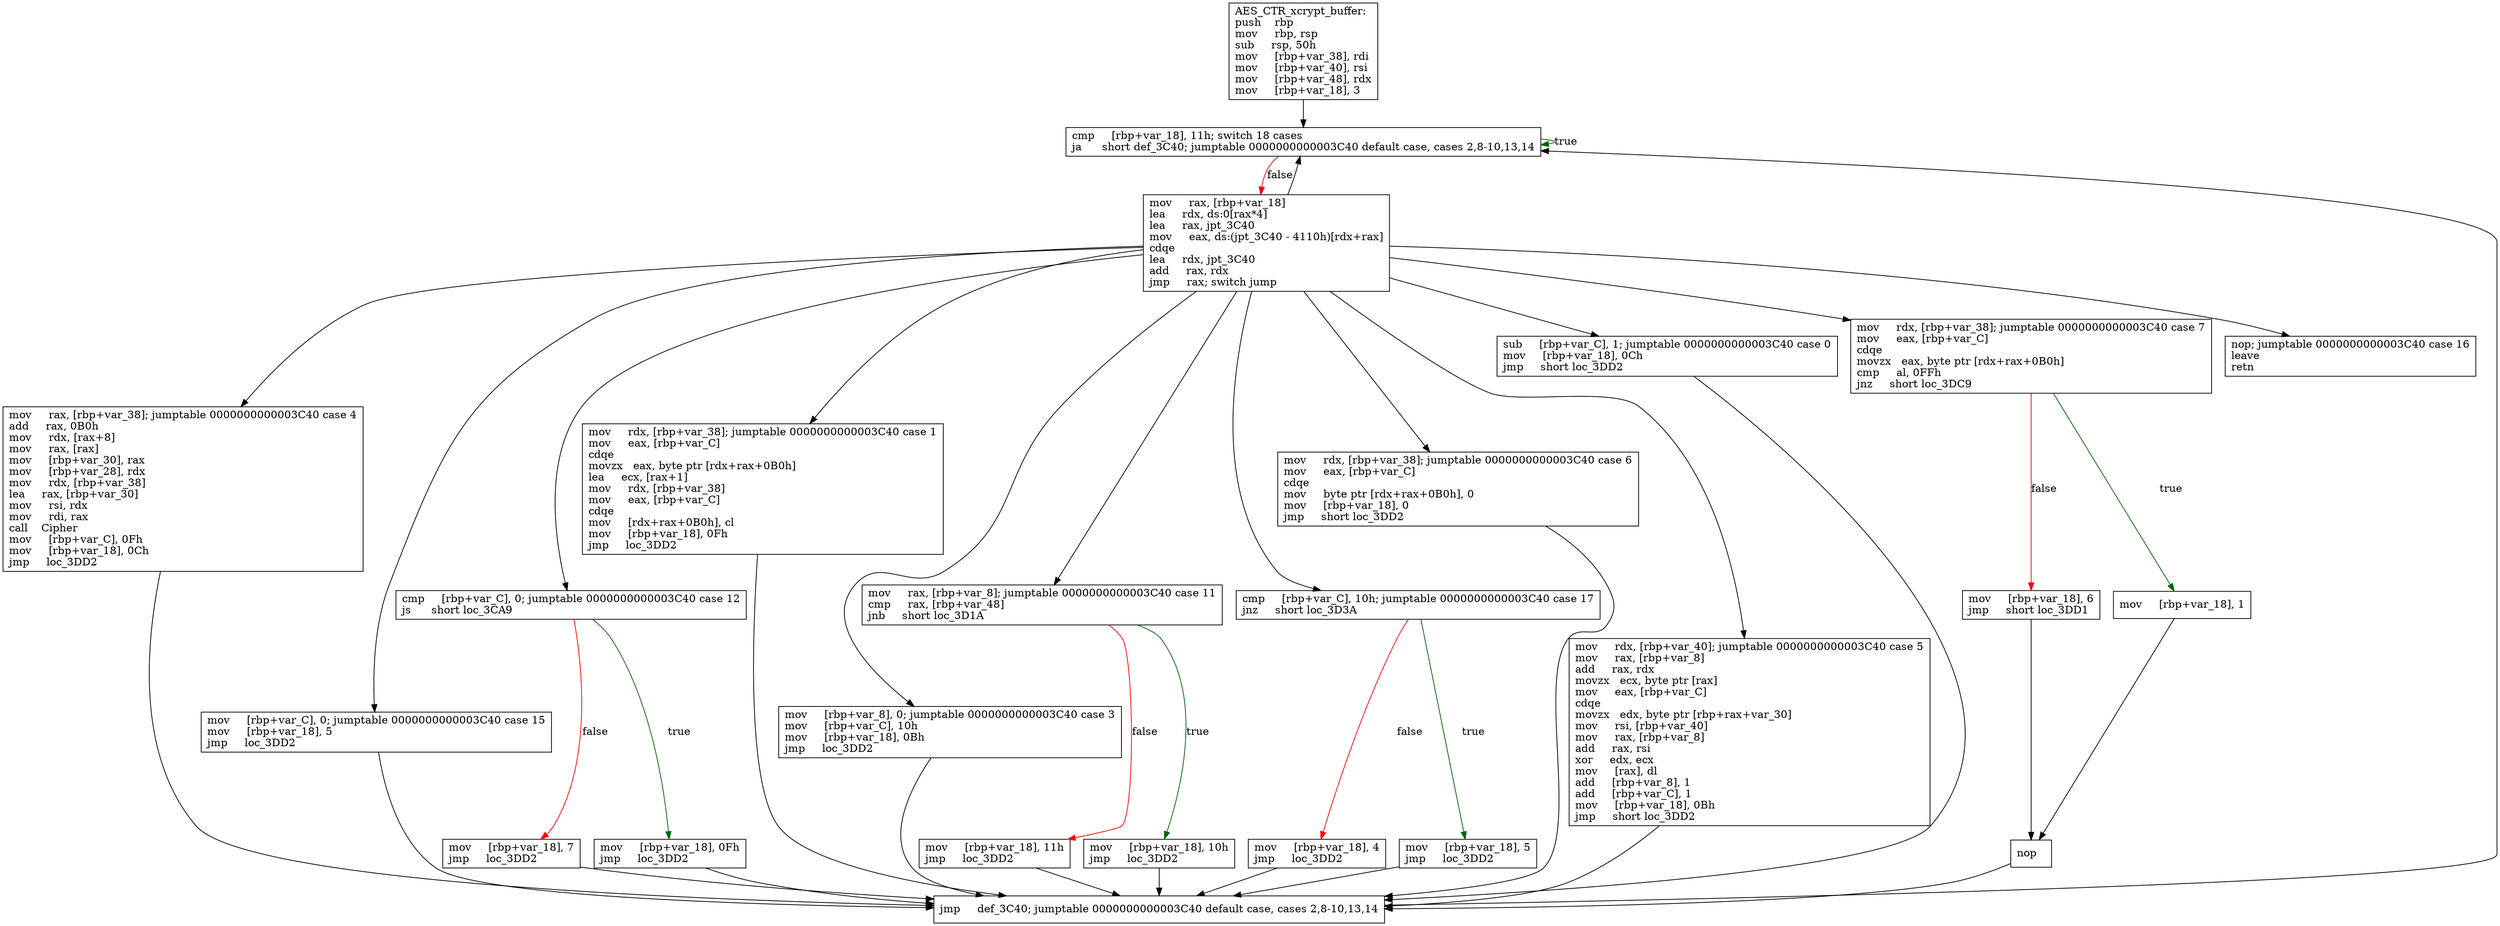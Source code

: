 digraph "AES_CTR_xcrypt_buffer" {
	graph [
	];
	node [
		shape = "box"
	];
	edge [
	];
	"0" [
		label = "AES_CTR_xcrypt_buffer:\lpush    rbp\lmov     rbp, rsp\lsub     rsp, 50h\lmov     [rbp+var_38], rdi\lmov     [rbp+var_40], rsi\lmov     [rbp+var_48], rdx\lmov     [rbp+var_18], 3\l"
	];
	"1" [
		label = "cmp     [rbp+var_18], 11h; switch 18 cases\lja      short def_3C40; jumptable 0000000000003C40 default case, cases 2,8-10,13,14\l"
	];
	"2" [
		label = "mov     rax, [rbp+var_18]\llea     rdx, ds:0[rax*4]\llea     rax, jpt_3C40\lmov     eax, ds:(jpt_3C40 - 4110h)[rdx+rax]\lcdqe\llea     rdx, jpt_3C40\ladd     rax, rdx\ljmp     rax; switch jump\l"
	];
	"3" [
		label = "mov     rax, [rbp+var_38]; jumptable 0000000000003C40 case 4\ladd     rax, 0B0h\lmov     rdx, [rax+8]\lmov     rax, [rax]\lmov     [rbp+var_30], rax\lmov     [rbp+var_28], rdx\lmov     rdx, [rbp+var_38]\llea     rax, [rbp+var_30]\lmov     rsi, rdx\lmov     rdi, rax\lcall    Cipher\lmov     [rbp+var_C], 0Fh\lmov     [rbp+var_18], 0Ch\ljmp     loc_3DD2\l"
	];
	"4" [
		label = "mov     [rbp+var_C], 0; jumptable 0000000000003C40 case 15\lmov     [rbp+var_18], 5\ljmp     loc_3DD2\l"
	];
	"5" [
		label = "cmp     [rbp+var_C], 0; jumptable 0000000000003C40 case 12\ljs      short loc_3CA9\l"
	];
	"6" [
		label = "mov     [rbp+var_18], 7\ljmp     loc_3DD2\l"
	];
	"7" [
		label = "mov     [rbp+var_18], 0Fh\ljmp     loc_3DD2\l"
	];
	"8" [
		label = "mov     rdx, [rbp+var_38]; jumptable 0000000000003C40 case 1\lmov     eax, [rbp+var_C]\lcdqe\lmovzx   eax, byte ptr [rdx+rax+0B0h]\llea     ecx, [rax+1]\lmov     rdx, [rbp+var_38]\lmov     eax, [rbp+var_C]\lcdqe\lmov     [rdx+rax+0B0h], cl\lmov     [rbp+var_18], 0Fh\ljmp     loc_3DD2\l"
	];
	"9" [
		label = "mov     [rbp+var_8], 0; jumptable 0000000000003C40 case 3\lmov     [rbp+var_C], 10h\lmov     [rbp+var_18], 0Bh\ljmp     loc_3DD2\l"
	];
	"10" [
		label = "mov     rax, [rbp+var_8]; jumptable 0000000000003C40 case 11\lcmp     rax, [rbp+var_48]\ljnb     short loc_3D1A\l"
	];
	"11" [
		label = "mov     [rbp+var_18], 11h\ljmp     loc_3DD2\l"
	];
	"12" [
		label = "mov     [rbp+var_18], 10h\ljmp     loc_3DD2\l"
	];
	"13" [
		label = "cmp     [rbp+var_C], 10h; jumptable 0000000000003C40 case 17\ljnz     short loc_3D3A\l"
	];
	"14" [
		label = "mov     [rbp+var_18], 4\ljmp     loc_3DD2\l"
	];
	"15" [
		label = "mov     [rbp+var_18], 5\ljmp     loc_3DD2\l"
	];
	"16" [
		label = "mov     rdx, [rbp+var_38]; jumptable 0000000000003C40 case 6\lmov     eax, [rbp+var_C]\lcdqe\lmov     byte ptr [rdx+rax+0B0h], 0\lmov     [rbp+var_18], 0\ljmp     short loc_3DD2\l"
	];
	"17" [
		label = "mov     rdx, [rbp+var_40]; jumptable 0000000000003C40 case 5\lmov     rax, [rbp+var_8]\ladd     rax, rdx\lmovzx   ecx, byte ptr [rax]\lmov     eax, [rbp+var_C]\lcdqe\lmovzx   edx, byte ptr [rbp+rax+var_30]\lmov     rsi, [rbp+var_40]\lmov     rax, [rbp+var_8]\ladd     rax, rsi\lxor     edx, ecx\lmov     [rax], dl\ladd     [rbp+var_8], 1\ladd     [rbp+var_C], 1\lmov     [rbp+var_18], 0Bh\ljmp     short loc_3DD2\l"
	];
	"18" [
		label = "sub     [rbp+var_C], 1; jumptable 0000000000003C40 case 0\lmov     [rbp+var_18], 0Ch\ljmp     short loc_3DD2\l"
	];
	"19" [
		label = "mov     rdx, [rbp+var_38]; jumptable 0000000000003C40 case 7\lmov     eax, [rbp+var_C]\lcdqe\lmovzx   eax, byte ptr [rdx+rax+0B0h]\lcmp     al, 0FFh\ljnz     short loc_3DC9\l"
	];
	"20" [
		label = "mov     [rbp+var_18], 6\ljmp     short loc_3DD1\l"
	];
	"21" [
		label = "mov     [rbp+var_18], 1\l"
	];
	"22" [
		label = "nop\l"
	];
	"23" [
		label = "jmp     def_3C40; jumptable 0000000000003C40 default case, cases 2,8-10,13,14\l"
	];
	"24" [
		label = "nop; jumptable 0000000000003C40 case 16\lleave\lretn\l"
	];
// node 0
	"0" -> "1" [ ];
// node 1
	"1" -> "2" [ label = "false", color = red ];
	"1" -> "1" [ label = "true", color = darkgreen ];
// node 2
	"2" -> "1" [ ];
	"2" -> "3" [ ];
	"2" -> "4" [ ];
	"2" -> "5" [ ];
	"2" -> "8" [ ];
	"2" -> "9" [ ];
	"2" -> "10" [ ];
	"2" -> "13" [ ];
	"2" -> "16" [ ];
	"2" -> "17" [ ];
	"2" -> "18" [ ];
	"2" -> "19" [ ];
	"2" -> "24" [ ];
// node 3
	"3" -> "23" [ ];
// node 4
	"4" -> "23" [ ];
// node 5
	"5" -> "6" [ label = "false", color = red ];
	"5" -> "7" [ label = "true", color = darkgreen ];
// node 6
	"6" -> "23" [ ];
// node 7
	"7" -> "23" [ ];
// node 8
	"8" -> "23" [ ];
// node 9
	"9" -> "23" [ ];
// node 10
	"10" -> "11" [ label = "false", color = red ];
	"10" -> "12" [ label = "true", color = darkgreen ];
// node 11
	"11" -> "23" [ ];
// node 12
	"12" -> "23" [ ];
// node 13
	"13" -> "14" [ label = "false", color = red ];
	"13" -> "15" [ label = "true", color = darkgreen ];
// node 14
	"14" -> "23" [ ];
// node 15
	"15" -> "23" [ ];
// node 16
	"16" -> "23" [ ];
// node 17
	"17" -> "23" [ ];
// node 18
	"18" -> "23" [ ];
// node 19
	"19" -> "20" [ label = "false", color = red ];
	"19" -> "21" [ label = "true", color = darkgreen ];
// node 20
	"20" -> "22" [ ];
// node 21
	"21" -> "22" [ ];
// node 22
	"22" -> "23" [ ];
// node 23
	"23" -> "1" [ ];
// node 24
}
